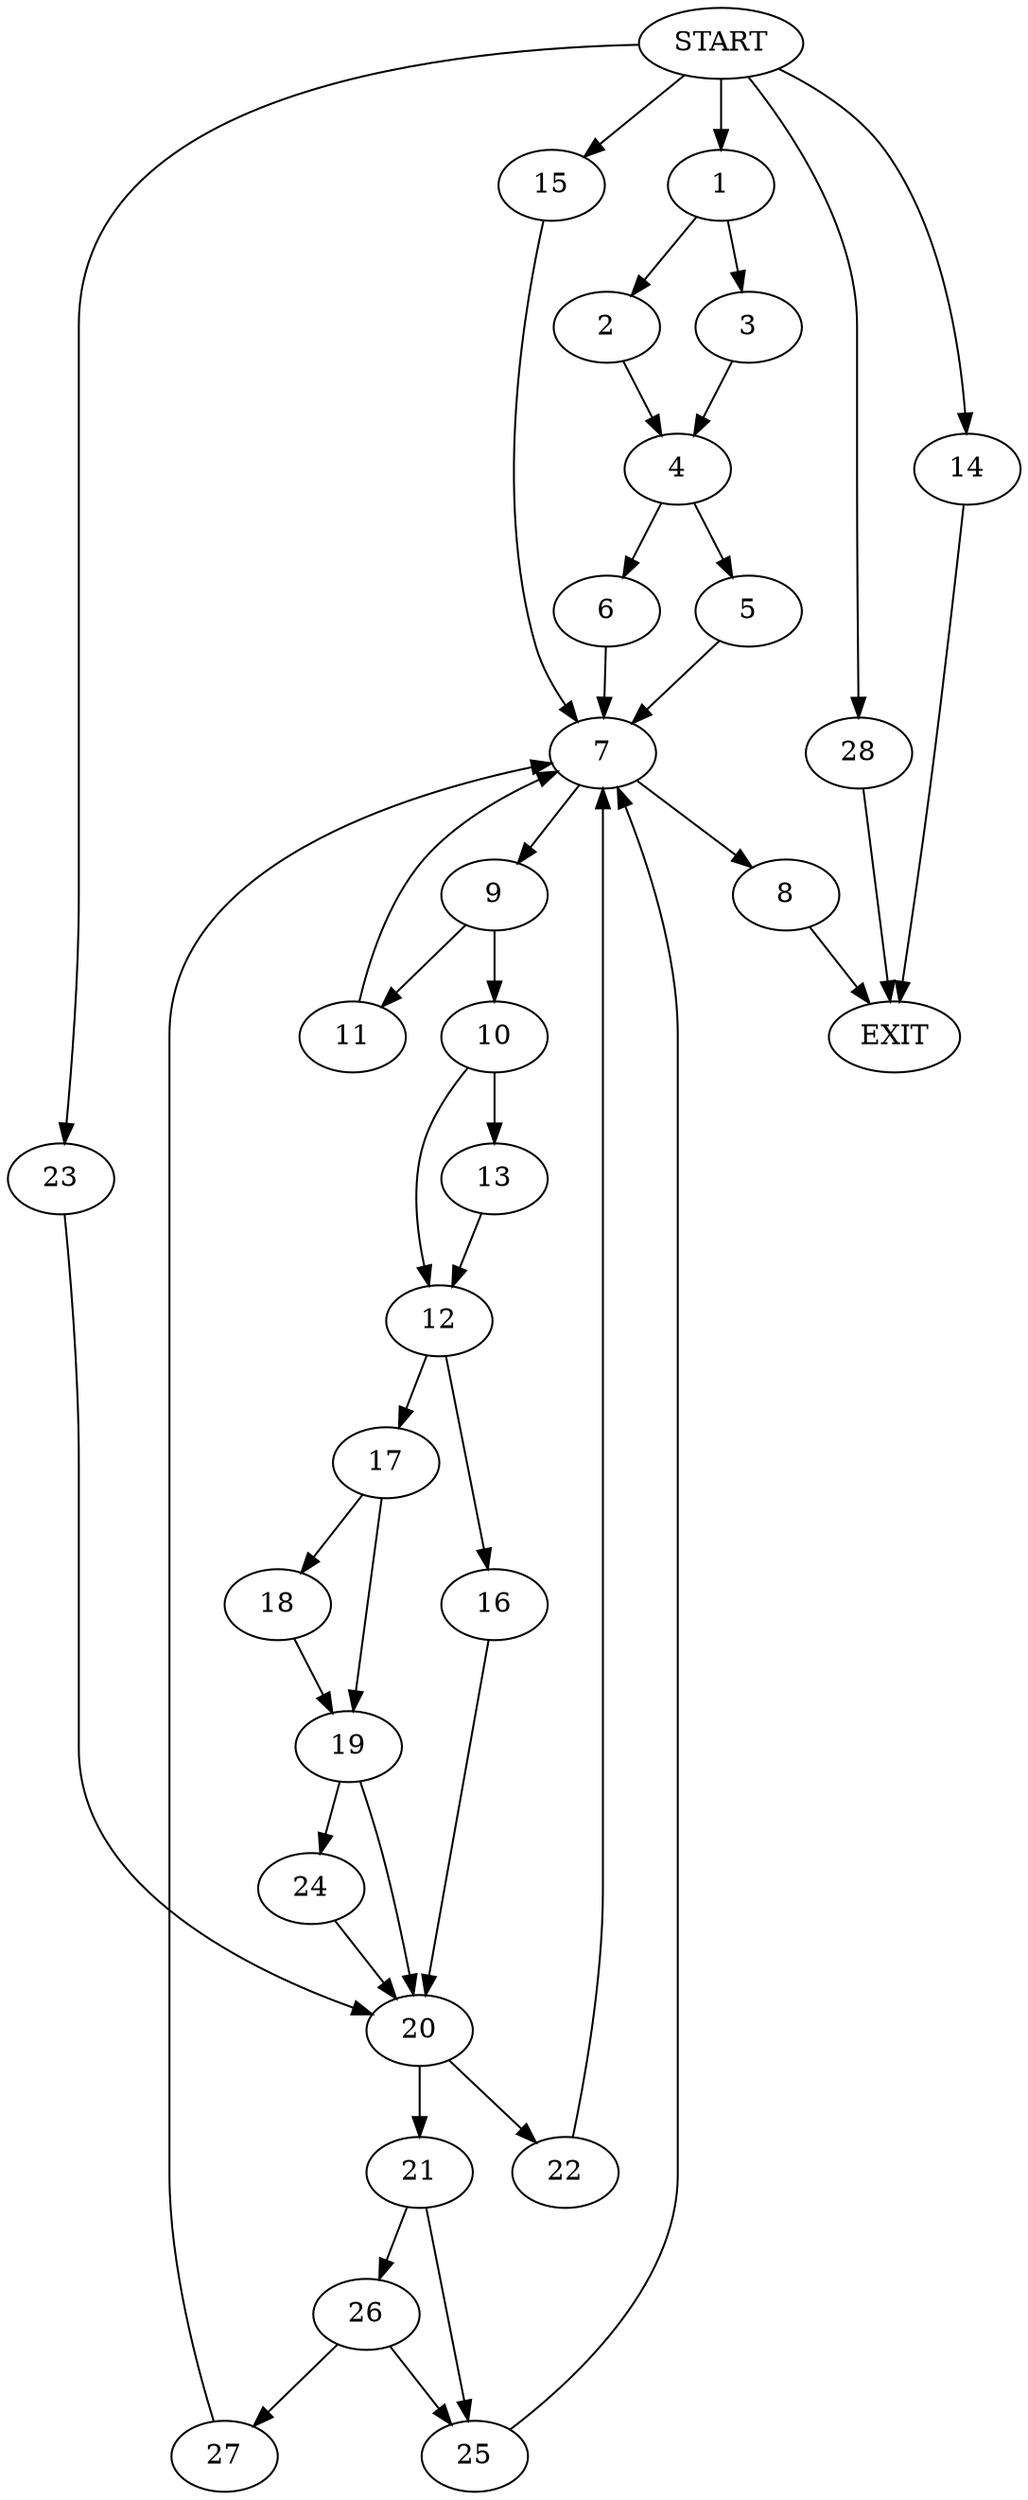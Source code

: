 digraph {
0 [label="START"]
29 [label="EXIT"]
0 -> 1
1 -> 2
1 -> 3
3 -> 4
2 -> 4
4 -> 5
4 -> 6
6 -> 7
5 -> 7
7 -> 8
7 -> 9
9 -> 10
9 -> 11
8 -> 29
10 -> 12
10 -> 13
11 -> 7
0 -> 14
14 -> 29
0 -> 15
15 -> 7
13 -> 12
12 -> 16
12 -> 17
17 -> 18
17 -> 19
16 -> 20
20 -> 21
20 -> 22
0 -> 23
23 -> 20
18 -> 19
19 -> 20
19 -> 24
24 -> 20
22 -> 7
21 -> 25
21 -> 26
26 -> 27
26 -> 25
25 -> 7
27 -> 7
0 -> 28
28 -> 29
}
